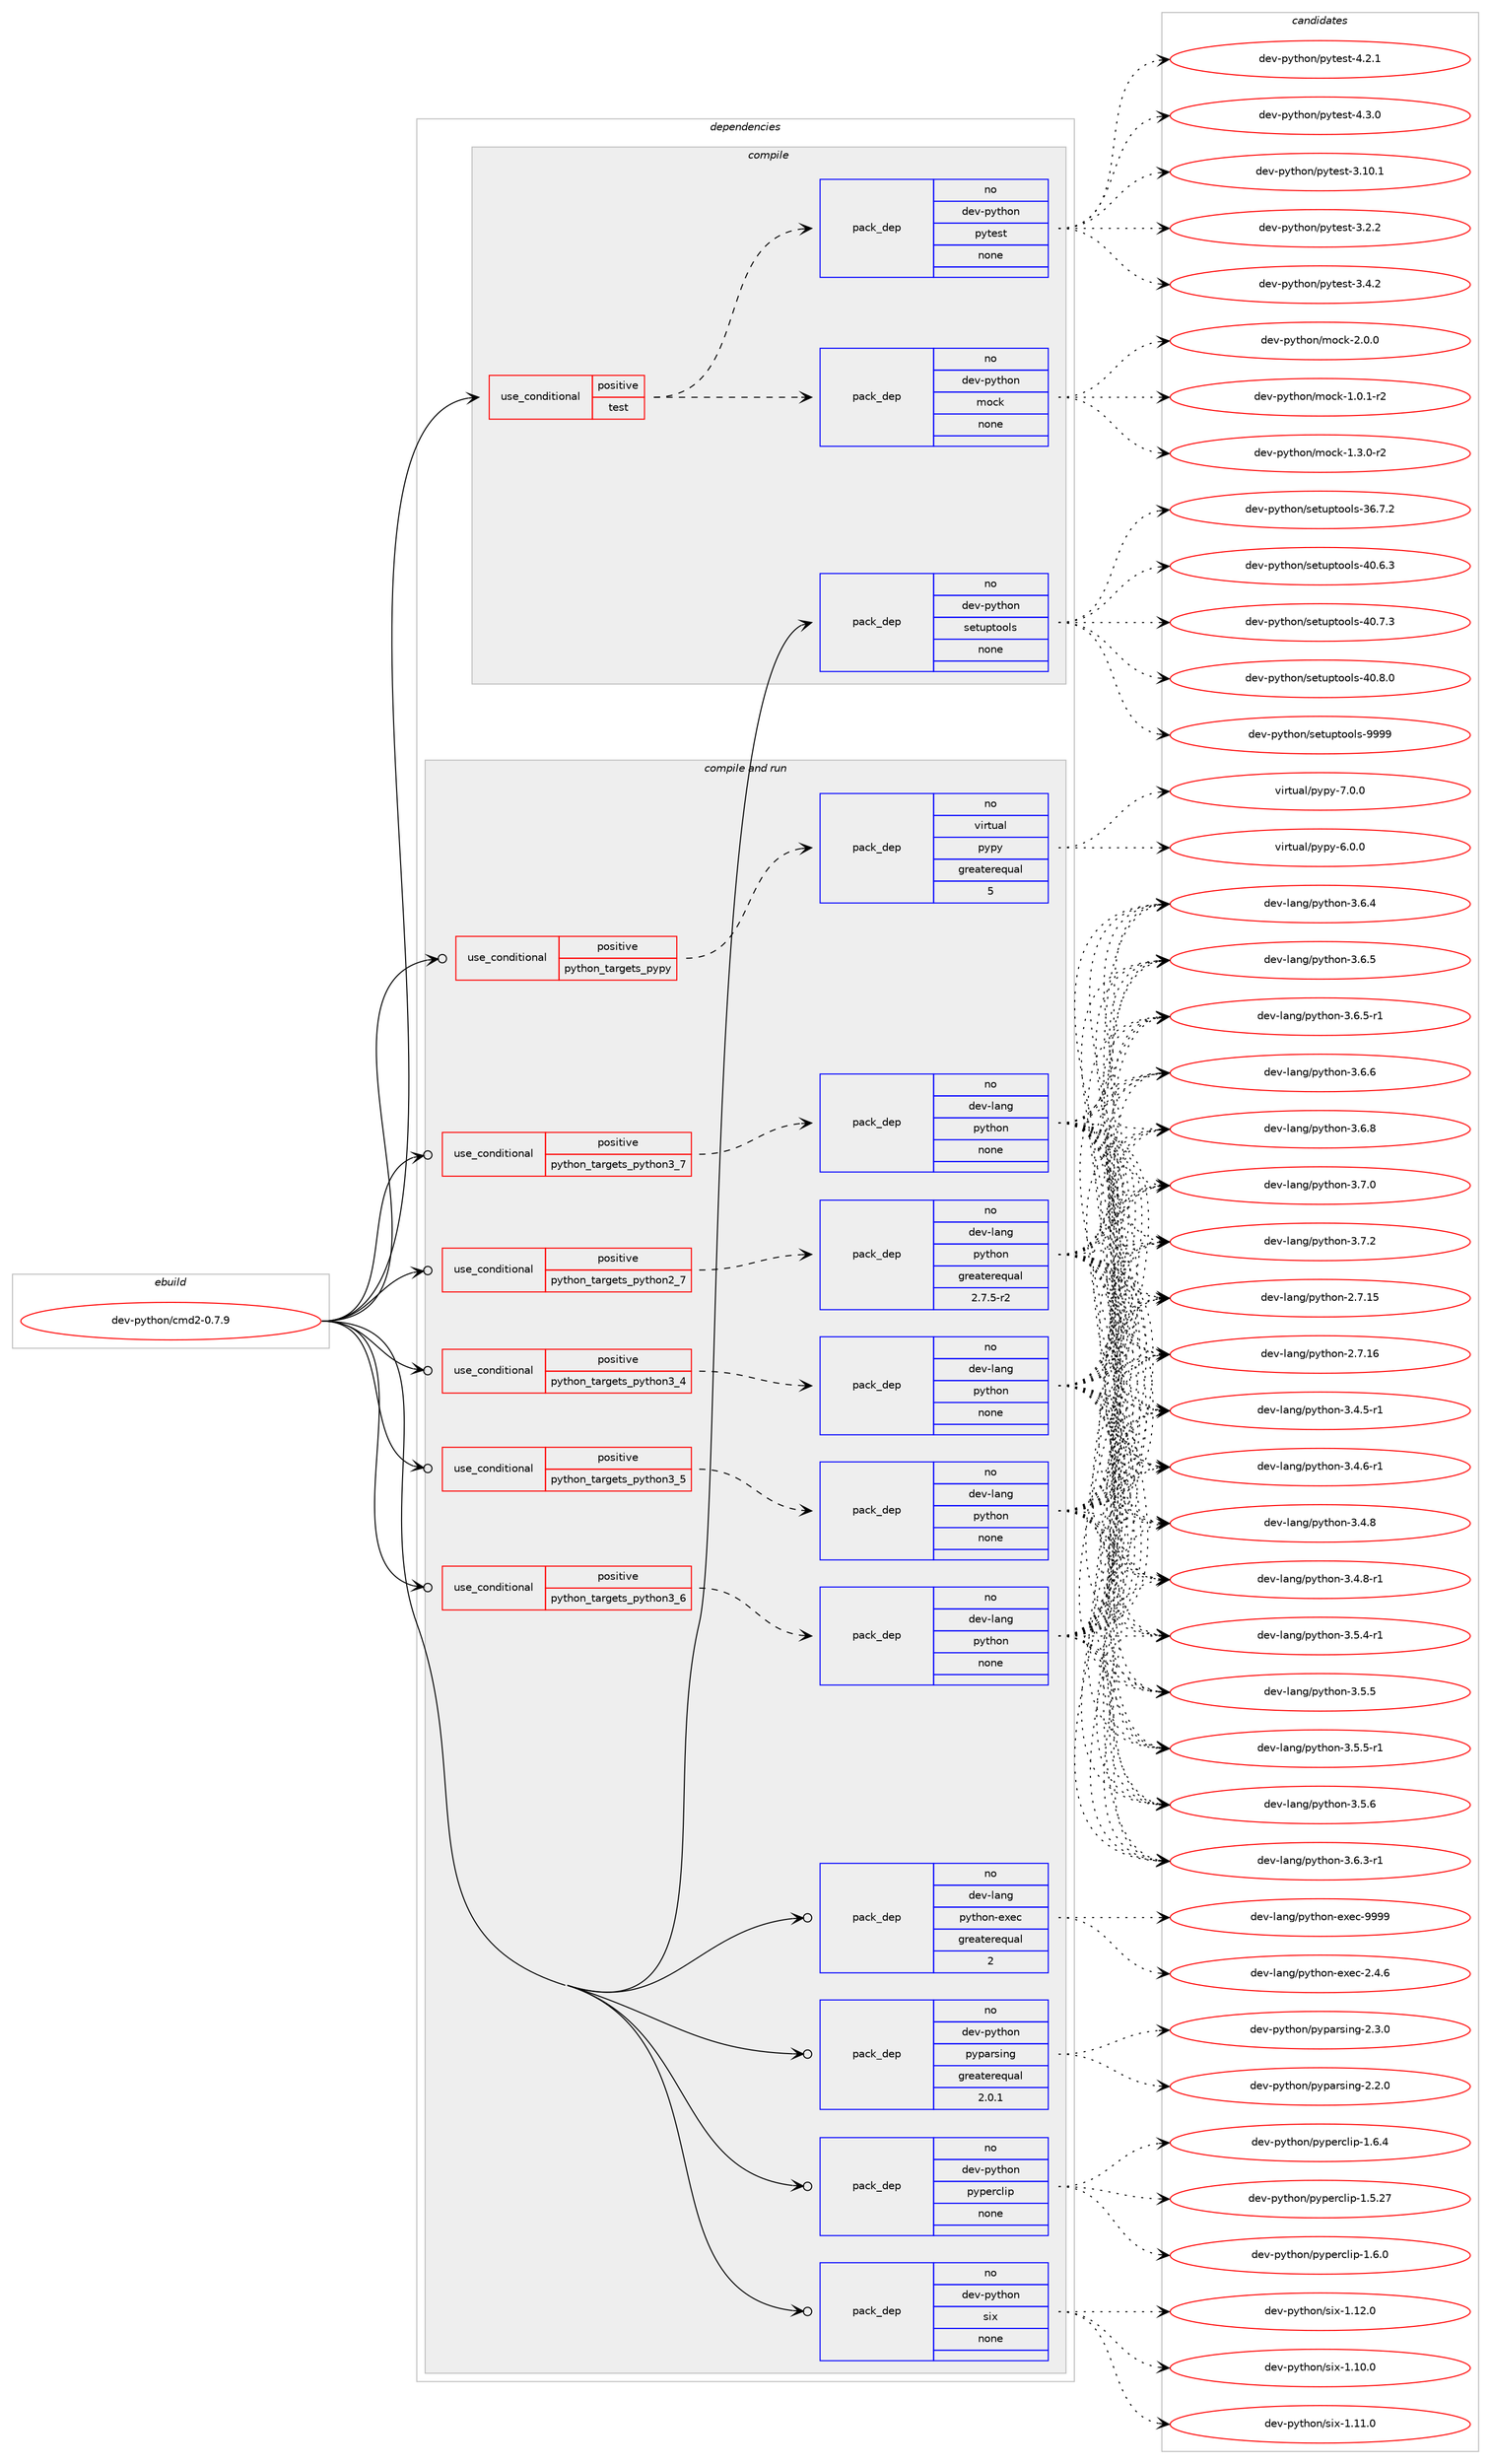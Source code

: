 digraph prolog {

# *************
# Graph options
# *************

newrank=true;
concentrate=true;
compound=true;
graph [rankdir=LR,fontname=Helvetica,fontsize=10,ranksep=1.5];#, ranksep=2.5, nodesep=0.2];
edge  [arrowhead=vee];
node  [fontname=Helvetica,fontsize=10];

# **********
# The ebuild
# **********

subgraph cluster_leftcol {
color=gray;
rank=same;
label=<<i>ebuild</i>>;
id [label="dev-python/cmd2-0.7.9", color=red, width=4, href="../dev-python/cmd2-0.7.9.svg"];
}

# ****************
# The dependencies
# ****************

subgraph cluster_midcol {
color=gray;
label=<<i>dependencies</i>>;
subgraph cluster_compile {
fillcolor="#eeeeee";
style=filled;
label=<<i>compile</i>>;
subgraph cond372517 {
dependency1403773 [label=<<TABLE BORDER="0" CELLBORDER="1" CELLSPACING="0" CELLPADDING="4"><TR><TD ROWSPAN="3" CELLPADDING="10">use_conditional</TD></TR><TR><TD>positive</TD></TR><TR><TD>test</TD></TR></TABLE>>, shape=none, color=red];
subgraph pack1008021 {
dependency1403774 [label=<<TABLE BORDER="0" CELLBORDER="1" CELLSPACING="0" CELLPADDING="4" WIDTH="220"><TR><TD ROWSPAN="6" CELLPADDING="30">pack_dep</TD></TR><TR><TD WIDTH="110">no</TD></TR><TR><TD>dev-python</TD></TR><TR><TD>mock</TD></TR><TR><TD>none</TD></TR><TR><TD></TD></TR></TABLE>>, shape=none, color=blue];
}
dependency1403773:e -> dependency1403774:w [weight=20,style="dashed",arrowhead="vee"];
subgraph pack1008022 {
dependency1403775 [label=<<TABLE BORDER="0" CELLBORDER="1" CELLSPACING="0" CELLPADDING="4" WIDTH="220"><TR><TD ROWSPAN="6" CELLPADDING="30">pack_dep</TD></TR><TR><TD WIDTH="110">no</TD></TR><TR><TD>dev-python</TD></TR><TR><TD>pytest</TD></TR><TR><TD>none</TD></TR><TR><TD></TD></TR></TABLE>>, shape=none, color=blue];
}
dependency1403773:e -> dependency1403775:w [weight=20,style="dashed",arrowhead="vee"];
}
id:e -> dependency1403773:w [weight=20,style="solid",arrowhead="vee"];
subgraph pack1008023 {
dependency1403776 [label=<<TABLE BORDER="0" CELLBORDER="1" CELLSPACING="0" CELLPADDING="4" WIDTH="220"><TR><TD ROWSPAN="6" CELLPADDING="30">pack_dep</TD></TR><TR><TD WIDTH="110">no</TD></TR><TR><TD>dev-python</TD></TR><TR><TD>setuptools</TD></TR><TR><TD>none</TD></TR><TR><TD></TD></TR></TABLE>>, shape=none, color=blue];
}
id:e -> dependency1403776:w [weight=20,style="solid",arrowhead="vee"];
}
subgraph cluster_compileandrun {
fillcolor="#eeeeee";
style=filled;
label=<<i>compile and run</i>>;
subgraph cond372518 {
dependency1403777 [label=<<TABLE BORDER="0" CELLBORDER="1" CELLSPACING="0" CELLPADDING="4"><TR><TD ROWSPAN="3" CELLPADDING="10">use_conditional</TD></TR><TR><TD>positive</TD></TR><TR><TD>python_targets_pypy</TD></TR></TABLE>>, shape=none, color=red];
subgraph pack1008024 {
dependency1403778 [label=<<TABLE BORDER="0" CELLBORDER="1" CELLSPACING="0" CELLPADDING="4" WIDTH="220"><TR><TD ROWSPAN="6" CELLPADDING="30">pack_dep</TD></TR><TR><TD WIDTH="110">no</TD></TR><TR><TD>virtual</TD></TR><TR><TD>pypy</TD></TR><TR><TD>greaterequal</TD></TR><TR><TD>5</TD></TR></TABLE>>, shape=none, color=blue];
}
dependency1403777:e -> dependency1403778:w [weight=20,style="dashed",arrowhead="vee"];
}
id:e -> dependency1403777:w [weight=20,style="solid",arrowhead="odotvee"];
subgraph cond372519 {
dependency1403779 [label=<<TABLE BORDER="0" CELLBORDER="1" CELLSPACING="0" CELLPADDING="4"><TR><TD ROWSPAN="3" CELLPADDING="10">use_conditional</TD></TR><TR><TD>positive</TD></TR><TR><TD>python_targets_python2_7</TD></TR></TABLE>>, shape=none, color=red];
subgraph pack1008025 {
dependency1403780 [label=<<TABLE BORDER="0" CELLBORDER="1" CELLSPACING="0" CELLPADDING="4" WIDTH="220"><TR><TD ROWSPAN="6" CELLPADDING="30">pack_dep</TD></TR><TR><TD WIDTH="110">no</TD></TR><TR><TD>dev-lang</TD></TR><TR><TD>python</TD></TR><TR><TD>greaterequal</TD></TR><TR><TD>2.7.5-r2</TD></TR></TABLE>>, shape=none, color=blue];
}
dependency1403779:e -> dependency1403780:w [weight=20,style="dashed",arrowhead="vee"];
}
id:e -> dependency1403779:w [weight=20,style="solid",arrowhead="odotvee"];
subgraph cond372520 {
dependency1403781 [label=<<TABLE BORDER="0" CELLBORDER="1" CELLSPACING="0" CELLPADDING="4"><TR><TD ROWSPAN="3" CELLPADDING="10">use_conditional</TD></TR><TR><TD>positive</TD></TR><TR><TD>python_targets_python3_4</TD></TR></TABLE>>, shape=none, color=red];
subgraph pack1008026 {
dependency1403782 [label=<<TABLE BORDER="0" CELLBORDER="1" CELLSPACING="0" CELLPADDING="4" WIDTH="220"><TR><TD ROWSPAN="6" CELLPADDING="30">pack_dep</TD></TR><TR><TD WIDTH="110">no</TD></TR><TR><TD>dev-lang</TD></TR><TR><TD>python</TD></TR><TR><TD>none</TD></TR><TR><TD></TD></TR></TABLE>>, shape=none, color=blue];
}
dependency1403781:e -> dependency1403782:w [weight=20,style="dashed",arrowhead="vee"];
}
id:e -> dependency1403781:w [weight=20,style="solid",arrowhead="odotvee"];
subgraph cond372521 {
dependency1403783 [label=<<TABLE BORDER="0" CELLBORDER="1" CELLSPACING="0" CELLPADDING="4"><TR><TD ROWSPAN="3" CELLPADDING="10">use_conditional</TD></TR><TR><TD>positive</TD></TR><TR><TD>python_targets_python3_5</TD></TR></TABLE>>, shape=none, color=red];
subgraph pack1008027 {
dependency1403784 [label=<<TABLE BORDER="0" CELLBORDER="1" CELLSPACING="0" CELLPADDING="4" WIDTH="220"><TR><TD ROWSPAN="6" CELLPADDING="30">pack_dep</TD></TR><TR><TD WIDTH="110">no</TD></TR><TR><TD>dev-lang</TD></TR><TR><TD>python</TD></TR><TR><TD>none</TD></TR><TR><TD></TD></TR></TABLE>>, shape=none, color=blue];
}
dependency1403783:e -> dependency1403784:w [weight=20,style="dashed",arrowhead="vee"];
}
id:e -> dependency1403783:w [weight=20,style="solid",arrowhead="odotvee"];
subgraph cond372522 {
dependency1403785 [label=<<TABLE BORDER="0" CELLBORDER="1" CELLSPACING="0" CELLPADDING="4"><TR><TD ROWSPAN="3" CELLPADDING="10">use_conditional</TD></TR><TR><TD>positive</TD></TR><TR><TD>python_targets_python3_6</TD></TR></TABLE>>, shape=none, color=red];
subgraph pack1008028 {
dependency1403786 [label=<<TABLE BORDER="0" CELLBORDER="1" CELLSPACING="0" CELLPADDING="4" WIDTH="220"><TR><TD ROWSPAN="6" CELLPADDING="30">pack_dep</TD></TR><TR><TD WIDTH="110">no</TD></TR><TR><TD>dev-lang</TD></TR><TR><TD>python</TD></TR><TR><TD>none</TD></TR><TR><TD></TD></TR></TABLE>>, shape=none, color=blue];
}
dependency1403785:e -> dependency1403786:w [weight=20,style="dashed",arrowhead="vee"];
}
id:e -> dependency1403785:w [weight=20,style="solid",arrowhead="odotvee"];
subgraph cond372523 {
dependency1403787 [label=<<TABLE BORDER="0" CELLBORDER="1" CELLSPACING="0" CELLPADDING="4"><TR><TD ROWSPAN="3" CELLPADDING="10">use_conditional</TD></TR><TR><TD>positive</TD></TR><TR><TD>python_targets_python3_7</TD></TR></TABLE>>, shape=none, color=red];
subgraph pack1008029 {
dependency1403788 [label=<<TABLE BORDER="0" CELLBORDER="1" CELLSPACING="0" CELLPADDING="4" WIDTH="220"><TR><TD ROWSPAN="6" CELLPADDING="30">pack_dep</TD></TR><TR><TD WIDTH="110">no</TD></TR><TR><TD>dev-lang</TD></TR><TR><TD>python</TD></TR><TR><TD>none</TD></TR><TR><TD></TD></TR></TABLE>>, shape=none, color=blue];
}
dependency1403787:e -> dependency1403788:w [weight=20,style="dashed",arrowhead="vee"];
}
id:e -> dependency1403787:w [weight=20,style="solid",arrowhead="odotvee"];
subgraph pack1008030 {
dependency1403789 [label=<<TABLE BORDER="0" CELLBORDER="1" CELLSPACING="0" CELLPADDING="4" WIDTH="220"><TR><TD ROWSPAN="6" CELLPADDING="30">pack_dep</TD></TR><TR><TD WIDTH="110">no</TD></TR><TR><TD>dev-lang</TD></TR><TR><TD>python-exec</TD></TR><TR><TD>greaterequal</TD></TR><TR><TD>2</TD></TR></TABLE>>, shape=none, color=blue];
}
id:e -> dependency1403789:w [weight=20,style="solid",arrowhead="odotvee"];
subgraph pack1008031 {
dependency1403790 [label=<<TABLE BORDER="0" CELLBORDER="1" CELLSPACING="0" CELLPADDING="4" WIDTH="220"><TR><TD ROWSPAN="6" CELLPADDING="30">pack_dep</TD></TR><TR><TD WIDTH="110">no</TD></TR><TR><TD>dev-python</TD></TR><TR><TD>pyparsing</TD></TR><TR><TD>greaterequal</TD></TR><TR><TD>2.0.1</TD></TR></TABLE>>, shape=none, color=blue];
}
id:e -> dependency1403790:w [weight=20,style="solid",arrowhead="odotvee"];
subgraph pack1008032 {
dependency1403791 [label=<<TABLE BORDER="0" CELLBORDER="1" CELLSPACING="0" CELLPADDING="4" WIDTH="220"><TR><TD ROWSPAN="6" CELLPADDING="30">pack_dep</TD></TR><TR><TD WIDTH="110">no</TD></TR><TR><TD>dev-python</TD></TR><TR><TD>pyperclip</TD></TR><TR><TD>none</TD></TR><TR><TD></TD></TR></TABLE>>, shape=none, color=blue];
}
id:e -> dependency1403791:w [weight=20,style="solid",arrowhead="odotvee"];
subgraph pack1008033 {
dependency1403792 [label=<<TABLE BORDER="0" CELLBORDER="1" CELLSPACING="0" CELLPADDING="4" WIDTH="220"><TR><TD ROWSPAN="6" CELLPADDING="30">pack_dep</TD></TR><TR><TD WIDTH="110">no</TD></TR><TR><TD>dev-python</TD></TR><TR><TD>six</TD></TR><TR><TD>none</TD></TR><TR><TD></TD></TR></TABLE>>, shape=none, color=blue];
}
id:e -> dependency1403792:w [weight=20,style="solid",arrowhead="odotvee"];
}
subgraph cluster_run {
fillcolor="#eeeeee";
style=filled;
label=<<i>run</i>>;
}
}

# **************
# The candidates
# **************

subgraph cluster_choices {
rank=same;
color=gray;
label=<<i>candidates</i>>;

subgraph choice1008021 {
color=black;
nodesep=1;
choice1001011184511212111610411111047109111991074549464846494511450 [label="dev-python/mock-1.0.1-r2", color=red, width=4,href="../dev-python/mock-1.0.1-r2.svg"];
choice1001011184511212111610411111047109111991074549465146484511450 [label="dev-python/mock-1.3.0-r2", color=red, width=4,href="../dev-python/mock-1.3.0-r2.svg"];
choice100101118451121211161041111104710911199107455046484648 [label="dev-python/mock-2.0.0", color=red, width=4,href="../dev-python/mock-2.0.0.svg"];
dependency1403774:e -> choice1001011184511212111610411111047109111991074549464846494511450:w [style=dotted,weight="100"];
dependency1403774:e -> choice1001011184511212111610411111047109111991074549465146484511450:w [style=dotted,weight="100"];
dependency1403774:e -> choice100101118451121211161041111104710911199107455046484648:w [style=dotted,weight="100"];
}
subgraph choice1008022 {
color=black;
nodesep=1;
choice100101118451121211161041111104711212111610111511645514649484649 [label="dev-python/pytest-3.10.1", color=red, width=4,href="../dev-python/pytest-3.10.1.svg"];
choice1001011184511212111610411111047112121116101115116455146504650 [label="dev-python/pytest-3.2.2", color=red, width=4,href="../dev-python/pytest-3.2.2.svg"];
choice1001011184511212111610411111047112121116101115116455146524650 [label="dev-python/pytest-3.4.2", color=red, width=4,href="../dev-python/pytest-3.4.2.svg"];
choice1001011184511212111610411111047112121116101115116455246504649 [label="dev-python/pytest-4.2.1", color=red, width=4,href="../dev-python/pytest-4.2.1.svg"];
choice1001011184511212111610411111047112121116101115116455246514648 [label="dev-python/pytest-4.3.0", color=red, width=4,href="../dev-python/pytest-4.3.0.svg"];
dependency1403775:e -> choice100101118451121211161041111104711212111610111511645514649484649:w [style=dotted,weight="100"];
dependency1403775:e -> choice1001011184511212111610411111047112121116101115116455146504650:w [style=dotted,weight="100"];
dependency1403775:e -> choice1001011184511212111610411111047112121116101115116455146524650:w [style=dotted,weight="100"];
dependency1403775:e -> choice1001011184511212111610411111047112121116101115116455246504649:w [style=dotted,weight="100"];
dependency1403775:e -> choice1001011184511212111610411111047112121116101115116455246514648:w [style=dotted,weight="100"];
}
subgraph choice1008023 {
color=black;
nodesep=1;
choice100101118451121211161041111104711510111611711211611111110811545515446554650 [label="dev-python/setuptools-36.7.2", color=red, width=4,href="../dev-python/setuptools-36.7.2.svg"];
choice100101118451121211161041111104711510111611711211611111110811545524846544651 [label="dev-python/setuptools-40.6.3", color=red, width=4,href="../dev-python/setuptools-40.6.3.svg"];
choice100101118451121211161041111104711510111611711211611111110811545524846554651 [label="dev-python/setuptools-40.7.3", color=red, width=4,href="../dev-python/setuptools-40.7.3.svg"];
choice100101118451121211161041111104711510111611711211611111110811545524846564648 [label="dev-python/setuptools-40.8.0", color=red, width=4,href="../dev-python/setuptools-40.8.0.svg"];
choice10010111845112121116104111110471151011161171121161111111081154557575757 [label="dev-python/setuptools-9999", color=red, width=4,href="../dev-python/setuptools-9999.svg"];
dependency1403776:e -> choice100101118451121211161041111104711510111611711211611111110811545515446554650:w [style=dotted,weight="100"];
dependency1403776:e -> choice100101118451121211161041111104711510111611711211611111110811545524846544651:w [style=dotted,weight="100"];
dependency1403776:e -> choice100101118451121211161041111104711510111611711211611111110811545524846554651:w [style=dotted,weight="100"];
dependency1403776:e -> choice100101118451121211161041111104711510111611711211611111110811545524846564648:w [style=dotted,weight="100"];
dependency1403776:e -> choice10010111845112121116104111110471151011161171121161111111081154557575757:w [style=dotted,weight="100"];
}
subgraph choice1008024 {
color=black;
nodesep=1;
choice1181051141161179710847112121112121455446484648 [label="virtual/pypy-6.0.0", color=red, width=4,href="../virtual/pypy-6.0.0.svg"];
choice1181051141161179710847112121112121455546484648 [label="virtual/pypy-7.0.0", color=red, width=4,href="../virtual/pypy-7.0.0.svg"];
dependency1403778:e -> choice1181051141161179710847112121112121455446484648:w [style=dotted,weight="100"];
dependency1403778:e -> choice1181051141161179710847112121112121455546484648:w [style=dotted,weight="100"];
}
subgraph choice1008025 {
color=black;
nodesep=1;
choice10010111845108971101034711212111610411111045504655464953 [label="dev-lang/python-2.7.15", color=red, width=4,href="../dev-lang/python-2.7.15.svg"];
choice10010111845108971101034711212111610411111045504655464954 [label="dev-lang/python-2.7.16", color=red, width=4,href="../dev-lang/python-2.7.16.svg"];
choice1001011184510897110103471121211161041111104551465246534511449 [label="dev-lang/python-3.4.5-r1", color=red, width=4,href="../dev-lang/python-3.4.5-r1.svg"];
choice1001011184510897110103471121211161041111104551465246544511449 [label="dev-lang/python-3.4.6-r1", color=red, width=4,href="../dev-lang/python-3.4.6-r1.svg"];
choice100101118451089711010347112121116104111110455146524656 [label="dev-lang/python-3.4.8", color=red, width=4,href="../dev-lang/python-3.4.8.svg"];
choice1001011184510897110103471121211161041111104551465246564511449 [label="dev-lang/python-3.4.8-r1", color=red, width=4,href="../dev-lang/python-3.4.8-r1.svg"];
choice1001011184510897110103471121211161041111104551465346524511449 [label="dev-lang/python-3.5.4-r1", color=red, width=4,href="../dev-lang/python-3.5.4-r1.svg"];
choice100101118451089711010347112121116104111110455146534653 [label="dev-lang/python-3.5.5", color=red, width=4,href="../dev-lang/python-3.5.5.svg"];
choice1001011184510897110103471121211161041111104551465346534511449 [label="dev-lang/python-3.5.5-r1", color=red, width=4,href="../dev-lang/python-3.5.5-r1.svg"];
choice100101118451089711010347112121116104111110455146534654 [label="dev-lang/python-3.5.6", color=red, width=4,href="../dev-lang/python-3.5.6.svg"];
choice1001011184510897110103471121211161041111104551465446514511449 [label="dev-lang/python-3.6.3-r1", color=red, width=4,href="../dev-lang/python-3.6.3-r1.svg"];
choice100101118451089711010347112121116104111110455146544652 [label="dev-lang/python-3.6.4", color=red, width=4,href="../dev-lang/python-3.6.4.svg"];
choice100101118451089711010347112121116104111110455146544653 [label="dev-lang/python-3.6.5", color=red, width=4,href="../dev-lang/python-3.6.5.svg"];
choice1001011184510897110103471121211161041111104551465446534511449 [label="dev-lang/python-3.6.5-r1", color=red, width=4,href="../dev-lang/python-3.6.5-r1.svg"];
choice100101118451089711010347112121116104111110455146544654 [label="dev-lang/python-3.6.6", color=red, width=4,href="../dev-lang/python-3.6.6.svg"];
choice100101118451089711010347112121116104111110455146544656 [label="dev-lang/python-3.6.8", color=red, width=4,href="../dev-lang/python-3.6.8.svg"];
choice100101118451089711010347112121116104111110455146554648 [label="dev-lang/python-3.7.0", color=red, width=4,href="../dev-lang/python-3.7.0.svg"];
choice100101118451089711010347112121116104111110455146554650 [label="dev-lang/python-3.7.2", color=red, width=4,href="../dev-lang/python-3.7.2.svg"];
dependency1403780:e -> choice10010111845108971101034711212111610411111045504655464953:w [style=dotted,weight="100"];
dependency1403780:e -> choice10010111845108971101034711212111610411111045504655464954:w [style=dotted,weight="100"];
dependency1403780:e -> choice1001011184510897110103471121211161041111104551465246534511449:w [style=dotted,weight="100"];
dependency1403780:e -> choice1001011184510897110103471121211161041111104551465246544511449:w [style=dotted,weight="100"];
dependency1403780:e -> choice100101118451089711010347112121116104111110455146524656:w [style=dotted,weight="100"];
dependency1403780:e -> choice1001011184510897110103471121211161041111104551465246564511449:w [style=dotted,weight="100"];
dependency1403780:e -> choice1001011184510897110103471121211161041111104551465346524511449:w [style=dotted,weight="100"];
dependency1403780:e -> choice100101118451089711010347112121116104111110455146534653:w [style=dotted,weight="100"];
dependency1403780:e -> choice1001011184510897110103471121211161041111104551465346534511449:w [style=dotted,weight="100"];
dependency1403780:e -> choice100101118451089711010347112121116104111110455146534654:w [style=dotted,weight="100"];
dependency1403780:e -> choice1001011184510897110103471121211161041111104551465446514511449:w [style=dotted,weight="100"];
dependency1403780:e -> choice100101118451089711010347112121116104111110455146544652:w [style=dotted,weight="100"];
dependency1403780:e -> choice100101118451089711010347112121116104111110455146544653:w [style=dotted,weight="100"];
dependency1403780:e -> choice1001011184510897110103471121211161041111104551465446534511449:w [style=dotted,weight="100"];
dependency1403780:e -> choice100101118451089711010347112121116104111110455146544654:w [style=dotted,weight="100"];
dependency1403780:e -> choice100101118451089711010347112121116104111110455146544656:w [style=dotted,weight="100"];
dependency1403780:e -> choice100101118451089711010347112121116104111110455146554648:w [style=dotted,weight="100"];
dependency1403780:e -> choice100101118451089711010347112121116104111110455146554650:w [style=dotted,weight="100"];
}
subgraph choice1008026 {
color=black;
nodesep=1;
choice10010111845108971101034711212111610411111045504655464953 [label="dev-lang/python-2.7.15", color=red, width=4,href="../dev-lang/python-2.7.15.svg"];
choice10010111845108971101034711212111610411111045504655464954 [label="dev-lang/python-2.7.16", color=red, width=4,href="../dev-lang/python-2.7.16.svg"];
choice1001011184510897110103471121211161041111104551465246534511449 [label="dev-lang/python-3.4.5-r1", color=red, width=4,href="../dev-lang/python-3.4.5-r1.svg"];
choice1001011184510897110103471121211161041111104551465246544511449 [label="dev-lang/python-3.4.6-r1", color=red, width=4,href="../dev-lang/python-3.4.6-r1.svg"];
choice100101118451089711010347112121116104111110455146524656 [label="dev-lang/python-3.4.8", color=red, width=4,href="../dev-lang/python-3.4.8.svg"];
choice1001011184510897110103471121211161041111104551465246564511449 [label="dev-lang/python-3.4.8-r1", color=red, width=4,href="../dev-lang/python-3.4.8-r1.svg"];
choice1001011184510897110103471121211161041111104551465346524511449 [label="dev-lang/python-3.5.4-r1", color=red, width=4,href="../dev-lang/python-3.5.4-r1.svg"];
choice100101118451089711010347112121116104111110455146534653 [label="dev-lang/python-3.5.5", color=red, width=4,href="../dev-lang/python-3.5.5.svg"];
choice1001011184510897110103471121211161041111104551465346534511449 [label="dev-lang/python-3.5.5-r1", color=red, width=4,href="../dev-lang/python-3.5.5-r1.svg"];
choice100101118451089711010347112121116104111110455146534654 [label="dev-lang/python-3.5.6", color=red, width=4,href="../dev-lang/python-3.5.6.svg"];
choice1001011184510897110103471121211161041111104551465446514511449 [label="dev-lang/python-3.6.3-r1", color=red, width=4,href="../dev-lang/python-3.6.3-r1.svg"];
choice100101118451089711010347112121116104111110455146544652 [label="dev-lang/python-3.6.4", color=red, width=4,href="../dev-lang/python-3.6.4.svg"];
choice100101118451089711010347112121116104111110455146544653 [label="dev-lang/python-3.6.5", color=red, width=4,href="../dev-lang/python-3.6.5.svg"];
choice1001011184510897110103471121211161041111104551465446534511449 [label="dev-lang/python-3.6.5-r1", color=red, width=4,href="../dev-lang/python-3.6.5-r1.svg"];
choice100101118451089711010347112121116104111110455146544654 [label="dev-lang/python-3.6.6", color=red, width=4,href="../dev-lang/python-3.6.6.svg"];
choice100101118451089711010347112121116104111110455146544656 [label="dev-lang/python-3.6.8", color=red, width=4,href="../dev-lang/python-3.6.8.svg"];
choice100101118451089711010347112121116104111110455146554648 [label="dev-lang/python-3.7.0", color=red, width=4,href="../dev-lang/python-3.7.0.svg"];
choice100101118451089711010347112121116104111110455146554650 [label="dev-lang/python-3.7.2", color=red, width=4,href="../dev-lang/python-3.7.2.svg"];
dependency1403782:e -> choice10010111845108971101034711212111610411111045504655464953:w [style=dotted,weight="100"];
dependency1403782:e -> choice10010111845108971101034711212111610411111045504655464954:w [style=dotted,weight="100"];
dependency1403782:e -> choice1001011184510897110103471121211161041111104551465246534511449:w [style=dotted,weight="100"];
dependency1403782:e -> choice1001011184510897110103471121211161041111104551465246544511449:w [style=dotted,weight="100"];
dependency1403782:e -> choice100101118451089711010347112121116104111110455146524656:w [style=dotted,weight="100"];
dependency1403782:e -> choice1001011184510897110103471121211161041111104551465246564511449:w [style=dotted,weight="100"];
dependency1403782:e -> choice1001011184510897110103471121211161041111104551465346524511449:w [style=dotted,weight="100"];
dependency1403782:e -> choice100101118451089711010347112121116104111110455146534653:w [style=dotted,weight="100"];
dependency1403782:e -> choice1001011184510897110103471121211161041111104551465346534511449:w [style=dotted,weight="100"];
dependency1403782:e -> choice100101118451089711010347112121116104111110455146534654:w [style=dotted,weight="100"];
dependency1403782:e -> choice1001011184510897110103471121211161041111104551465446514511449:w [style=dotted,weight="100"];
dependency1403782:e -> choice100101118451089711010347112121116104111110455146544652:w [style=dotted,weight="100"];
dependency1403782:e -> choice100101118451089711010347112121116104111110455146544653:w [style=dotted,weight="100"];
dependency1403782:e -> choice1001011184510897110103471121211161041111104551465446534511449:w [style=dotted,weight="100"];
dependency1403782:e -> choice100101118451089711010347112121116104111110455146544654:w [style=dotted,weight="100"];
dependency1403782:e -> choice100101118451089711010347112121116104111110455146544656:w [style=dotted,weight="100"];
dependency1403782:e -> choice100101118451089711010347112121116104111110455146554648:w [style=dotted,weight="100"];
dependency1403782:e -> choice100101118451089711010347112121116104111110455146554650:w [style=dotted,weight="100"];
}
subgraph choice1008027 {
color=black;
nodesep=1;
choice10010111845108971101034711212111610411111045504655464953 [label="dev-lang/python-2.7.15", color=red, width=4,href="../dev-lang/python-2.7.15.svg"];
choice10010111845108971101034711212111610411111045504655464954 [label="dev-lang/python-2.7.16", color=red, width=4,href="../dev-lang/python-2.7.16.svg"];
choice1001011184510897110103471121211161041111104551465246534511449 [label="dev-lang/python-3.4.5-r1", color=red, width=4,href="../dev-lang/python-3.4.5-r1.svg"];
choice1001011184510897110103471121211161041111104551465246544511449 [label="dev-lang/python-3.4.6-r1", color=red, width=4,href="../dev-lang/python-3.4.6-r1.svg"];
choice100101118451089711010347112121116104111110455146524656 [label="dev-lang/python-3.4.8", color=red, width=4,href="../dev-lang/python-3.4.8.svg"];
choice1001011184510897110103471121211161041111104551465246564511449 [label="dev-lang/python-3.4.8-r1", color=red, width=4,href="../dev-lang/python-3.4.8-r1.svg"];
choice1001011184510897110103471121211161041111104551465346524511449 [label="dev-lang/python-3.5.4-r1", color=red, width=4,href="../dev-lang/python-3.5.4-r1.svg"];
choice100101118451089711010347112121116104111110455146534653 [label="dev-lang/python-3.5.5", color=red, width=4,href="../dev-lang/python-3.5.5.svg"];
choice1001011184510897110103471121211161041111104551465346534511449 [label="dev-lang/python-3.5.5-r1", color=red, width=4,href="../dev-lang/python-3.5.5-r1.svg"];
choice100101118451089711010347112121116104111110455146534654 [label="dev-lang/python-3.5.6", color=red, width=4,href="../dev-lang/python-3.5.6.svg"];
choice1001011184510897110103471121211161041111104551465446514511449 [label="dev-lang/python-3.6.3-r1", color=red, width=4,href="../dev-lang/python-3.6.3-r1.svg"];
choice100101118451089711010347112121116104111110455146544652 [label="dev-lang/python-3.6.4", color=red, width=4,href="../dev-lang/python-3.6.4.svg"];
choice100101118451089711010347112121116104111110455146544653 [label="dev-lang/python-3.6.5", color=red, width=4,href="../dev-lang/python-3.6.5.svg"];
choice1001011184510897110103471121211161041111104551465446534511449 [label="dev-lang/python-3.6.5-r1", color=red, width=4,href="../dev-lang/python-3.6.5-r1.svg"];
choice100101118451089711010347112121116104111110455146544654 [label="dev-lang/python-3.6.6", color=red, width=4,href="../dev-lang/python-3.6.6.svg"];
choice100101118451089711010347112121116104111110455146544656 [label="dev-lang/python-3.6.8", color=red, width=4,href="../dev-lang/python-3.6.8.svg"];
choice100101118451089711010347112121116104111110455146554648 [label="dev-lang/python-3.7.0", color=red, width=4,href="../dev-lang/python-3.7.0.svg"];
choice100101118451089711010347112121116104111110455146554650 [label="dev-lang/python-3.7.2", color=red, width=4,href="../dev-lang/python-3.7.2.svg"];
dependency1403784:e -> choice10010111845108971101034711212111610411111045504655464953:w [style=dotted,weight="100"];
dependency1403784:e -> choice10010111845108971101034711212111610411111045504655464954:w [style=dotted,weight="100"];
dependency1403784:e -> choice1001011184510897110103471121211161041111104551465246534511449:w [style=dotted,weight="100"];
dependency1403784:e -> choice1001011184510897110103471121211161041111104551465246544511449:w [style=dotted,weight="100"];
dependency1403784:e -> choice100101118451089711010347112121116104111110455146524656:w [style=dotted,weight="100"];
dependency1403784:e -> choice1001011184510897110103471121211161041111104551465246564511449:w [style=dotted,weight="100"];
dependency1403784:e -> choice1001011184510897110103471121211161041111104551465346524511449:w [style=dotted,weight="100"];
dependency1403784:e -> choice100101118451089711010347112121116104111110455146534653:w [style=dotted,weight="100"];
dependency1403784:e -> choice1001011184510897110103471121211161041111104551465346534511449:w [style=dotted,weight="100"];
dependency1403784:e -> choice100101118451089711010347112121116104111110455146534654:w [style=dotted,weight="100"];
dependency1403784:e -> choice1001011184510897110103471121211161041111104551465446514511449:w [style=dotted,weight="100"];
dependency1403784:e -> choice100101118451089711010347112121116104111110455146544652:w [style=dotted,weight="100"];
dependency1403784:e -> choice100101118451089711010347112121116104111110455146544653:w [style=dotted,weight="100"];
dependency1403784:e -> choice1001011184510897110103471121211161041111104551465446534511449:w [style=dotted,weight="100"];
dependency1403784:e -> choice100101118451089711010347112121116104111110455146544654:w [style=dotted,weight="100"];
dependency1403784:e -> choice100101118451089711010347112121116104111110455146544656:w [style=dotted,weight="100"];
dependency1403784:e -> choice100101118451089711010347112121116104111110455146554648:w [style=dotted,weight="100"];
dependency1403784:e -> choice100101118451089711010347112121116104111110455146554650:w [style=dotted,weight="100"];
}
subgraph choice1008028 {
color=black;
nodesep=1;
choice10010111845108971101034711212111610411111045504655464953 [label="dev-lang/python-2.7.15", color=red, width=4,href="../dev-lang/python-2.7.15.svg"];
choice10010111845108971101034711212111610411111045504655464954 [label="dev-lang/python-2.7.16", color=red, width=4,href="../dev-lang/python-2.7.16.svg"];
choice1001011184510897110103471121211161041111104551465246534511449 [label="dev-lang/python-3.4.5-r1", color=red, width=4,href="../dev-lang/python-3.4.5-r1.svg"];
choice1001011184510897110103471121211161041111104551465246544511449 [label="dev-lang/python-3.4.6-r1", color=red, width=4,href="../dev-lang/python-3.4.6-r1.svg"];
choice100101118451089711010347112121116104111110455146524656 [label="dev-lang/python-3.4.8", color=red, width=4,href="../dev-lang/python-3.4.8.svg"];
choice1001011184510897110103471121211161041111104551465246564511449 [label="dev-lang/python-3.4.8-r1", color=red, width=4,href="../dev-lang/python-3.4.8-r1.svg"];
choice1001011184510897110103471121211161041111104551465346524511449 [label="dev-lang/python-3.5.4-r1", color=red, width=4,href="../dev-lang/python-3.5.4-r1.svg"];
choice100101118451089711010347112121116104111110455146534653 [label="dev-lang/python-3.5.5", color=red, width=4,href="../dev-lang/python-3.5.5.svg"];
choice1001011184510897110103471121211161041111104551465346534511449 [label="dev-lang/python-3.5.5-r1", color=red, width=4,href="../dev-lang/python-3.5.5-r1.svg"];
choice100101118451089711010347112121116104111110455146534654 [label="dev-lang/python-3.5.6", color=red, width=4,href="../dev-lang/python-3.5.6.svg"];
choice1001011184510897110103471121211161041111104551465446514511449 [label="dev-lang/python-3.6.3-r1", color=red, width=4,href="../dev-lang/python-3.6.3-r1.svg"];
choice100101118451089711010347112121116104111110455146544652 [label="dev-lang/python-3.6.4", color=red, width=4,href="../dev-lang/python-3.6.4.svg"];
choice100101118451089711010347112121116104111110455146544653 [label="dev-lang/python-3.6.5", color=red, width=4,href="../dev-lang/python-3.6.5.svg"];
choice1001011184510897110103471121211161041111104551465446534511449 [label="dev-lang/python-3.6.5-r1", color=red, width=4,href="../dev-lang/python-3.6.5-r1.svg"];
choice100101118451089711010347112121116104111110455146544654 [label="dev-lang/python-3.6.6", color=red, width=4,href="../dev-lang/python-3.6.6.svg"];
choice100101118451089711010347112121116104111110455146544656 [label="dev-lang/python-3.6.8", color=red, width=4,href="../dev-lang/python-3.6.8.svg"];
choice100101118451089711010347112121116104111110455146554648 [label="dev-lang/python-3.7.0", color=red, width=4,href="../dev-lang/python-3.7.0.svg"];
choice100101118451089711010347112121116104111110455146554650 [label="dev-lang/python-3.7.2", color=red, width=4,href="../dev-lang/python-3.7.2.svg"];
dependency1403786:e -> choice10010111845108971101034711212111610411111045504655464953:w [style=dotted,weight="100"];
dependency1403786:e -> choice10010111845108971101034711212111610411111045504655464954:w [style=dotted,weight="100"];
dependency1403786:e -> choice1001011184510897110103471121211161041111104551465246534511449:w [style=dotted,weight="100"];
dependency1403786:e -> choice1001011184510897110103471121211161041111104551465246544511449:w [style=dotted,weight="100"];
dependency1403786:e -> choice100101118451089711010347112121116104111110455146524656:w [style=dotted,weight="100"];
dependency1403786:e -> choice1001011184510897110103471121211161041111104551465246564511449:w [style=dotted,weight="100"];
dependency1403786:e -> choice1001011184510897110103471121211161041111104551465346524511449:w [style=dotted,weight="100"];
dependency1403786:e -> choice100101118451089711010347112121116104111110455146534653:w [style=dotted,weight="100"];
dependency1403786:e -> choice1001011184510897110103471121211161041111104551465346534511449:w [style=dotted,weight="100"];
dependency1403786:e -> choice100101118451089711010347112121116104111110455146534654:w [style=dotted,weight="100"];
dependency1403786:e -> choice1001011184510897110103471121211161041111104551465446514511449:w [style=dotted,weight="100"];
dependency1403786:e -> choice100101118451089711010347112121116104111110455146544652:w [style=dotted,weight="100"];
dependency1403786:e -> choice100101118451089711010347112121116104111110455146544653:w [style=dotted,weight="100"];
dependency1403786:e -> choice1001011184510897110103471121211161041111104551465446534511449:w [style=dotted,weight="100"];
dependency1403786:e -> choice100101118451089711010347112121116104111110455146544654:w [style=dotted,weight="100"];
dependency1403786:e -> choice100101118451089711010347112121116104111110455146544656:w [style=dotted,weight="100"];
dependency1403786:e -> choice100101118451089711010347112121116104111110455146554648:w [style=dotted,weight="100"];
dependency1403786:e -> choice100101118451089711010347112121116104111110455146554650:w [style=dotted,weight="100"];
}
subgraph choice1008029 {
color=black;
nodesep=1;
choice10010111845108971101034711212111610411111045504655464953 [label="dev-lang/python-2.7.15", color=red, width=4,href="../dev-lang/python-2.7.15.svg"];
choice10010111845108971101034711212111610411111045504655464954 [label="dev-lang/python-2.7.16", color=red, width=4,href="../dev-lang/python-2.7.16.svg"];
choice1001011184510897110103471121211161041111104551465246534511449 [label="dev-lang/python-3.4.5-r1", color=red, width=4,href="../dev-lang/python-3.4.5-r1.svg"];
choice1001011184510897110103471121211161041111104551465246544511449 [label="dev-lang/python-3.4.6-r1", color=red, width=4,href="../dev-lang/python-3.4.6-r1.svg"];
choice100101118451089711010347112121116104111110455146524656 [label="dev-lang/python-3.4.8", color=red, width=4,href="../dev-lang/python-3.4.8.svg"];
choice1001011184510897110103471121211161041111104551465246564511449 [label="dev-lang/python-3.4.8-r1", color=red, width=4,href="../dev-lang/python-3.4.8-r1.svg"];
choice1001011184510897110103471121211161041111104551465346524511449 [label="dev-lang/python-3.5.4-r1", color=red, width=4,href="../dev-lang/python-3.5.4-r1.svg"];
choice100101118451089711010347112121116104111110455146534653 [label="dev-lang/python-3.5.5", color=red, width=4,href="../dev-lang/python-3.5.5.svg"];
choice1001011184510897110103471121211161041111104551465346534511449 [label="dev-lang/python-3.5.5-r1", color=red, width=4,href="../dev-lang/python-3.5.5-r1.svg"];
choice100101118451089711010347112121116104111110455146534654 [label="dev-lang/python-3.5.6", color=red, width=4,href="../dev-lang/python-3.5.6.svg"];
choice1001011184510897110103471121211161041111104551465446514511449 [label="dev-lang/python-3.6.3-r1", color=red, width=4,href="../dev-lang/python-3.6.3-r1.svg"];
choice100101118451089711010347112121116104111110455146544652 [label="dev-lang/python-3.6.4", color=red, width=4,href="../dev-lang/python-3.6.4.svg"];
choice100101118451089711010347112121116104111110455146544653 [label="dev-lang/python-3.6.5", color=red, width=4,href="../dev-lang/python-3.6.5.svg"];
choice1001011184510897110103471121211161041111104551465446534511449 [label="dev-lang/python-3.6.5-r1", color=red, width=4,href="../dev-lang/python-3.6.5-r1.svg"];
choice100101118451089711010347112121116104111110455146544654 [label="dev-lang/python-3.6.6", color=red, width=4,href="../dev-lang/python-3.6.6.svg"];
choice100101118451089711010347112121116104111110455146544656 [label="dev-lang/python-3.6.8", color=red, width=4,href="../dev-lang/python-3.6.8.svg"];
choice100101118451089711010347112121116104111110455146554648 [label="dev-lang/python-3.7.0", color=red, width=4,href="../dev-lang/python-3.7.0.svg"];
choice100101118451089711010347112121116104111110455146554650 [label="dev-lang/python-3.7.2", color=red, width=4,href="../dev-lang/python-3.7.2.svg"];
dependency1403788:e -> choice10010111845108971101034711212111610411111045504655464953:w [style=dotted,weight="100"];
dependency1403788:e -> choice10010111845108971101034711212111610411111045504655464954:w [style=dotted,weight="100"];
dependency1403788:e -> choice1001011184510897110103471121211161041111104551465246534511449:w [style=dotted,weight="100"];
dependency1403788:e -> choice1001011184510897110103471121211161041111104551465246544511449:w [style=dotted,weight="100"];
dependency1403788:e -> choice100101118451089711010347112121116104111110455146524656:w [style=dotted,weight="100"];
dependency1403788:e -> choice1001011184510897110103471121211161041111104551465246564511449:w [style=dotted,weight="100"];
dependency1403788:e -> choice1001011184510897110103471121211161041111104551465346524511449:w [style=dotted,weight="100"];
dependency1403788:e -> choice100101118451089711010347112121116104111110455146534653:w [style=dotted,weight="100"];
dependency1403788:e -> choice1001011184510897110103471121211161041111104551465346534511449:w [style=dotted,weight="100"];
dependency1403788:e -> choice100101118451089711010347112121116104111110455146534654:w [style=dotted,weight="100"];
dependency1403788:e -> choice1001011184510897110103471121211161041111104551465446514511449:w [style=dotted,weight="100"];
dependency1403788:e -> choice100101118451089711010347112121116104111110455146544652:w [style=dotted,weight="100"];
dependency1403788:e -> choice100101118451089711010347112121116104111110455146544653:w [style=dotted,weight="100"];
dependency1403788:e -> choice1001011184510897110103471121211161041111104551465446534511449:w [style=dotted,weight="100"];
dependency1403788:e -> choice100101118451089711010347112121116104111110455146544654:w [style=dotted,weight="100"];
dependency1403788:e -> choice100101118451089711010347112121116104111110455146544656:w [style=dotted,weight="100"];
dependency1403788:e -> choice100101118451089711010347112121116104111110455146554648:w [style=dotted,weight="100"];
dependency1403788:e -> choice100101118451089711010347112121116104111110455146554650:w [style=dotted,weight="100"];
}
subgraph choice1008030 {
color=black;
nodesep=1;
choice1001011184510897110103471121211161041111104510112010199455046524654 [label="dev-lang/python-exec-2.4.6", color=red, width=4,href="../dev-lang/python-exec-2.4.6.svg"];
choice10010111845108971101034711212111610411111045101120101994557575757 [label="dev-lang/python-exec-9999", color=red, width=4,href="../dev-lang/python-exec-9999.svg"];
dependency1403789:e -> choice1001011184510897110103471121211161041111104510112010199455046524654:w [style=dotted,weight="100"];
dependency1403789:e -> choice10010111845108971101034711212111610411111045101120101994557575757:w [style=dotted,weight="100"];
}
subgraph choice1008031 {
color=black;
nodesep=1;
choice100101118451121211161041111104711212111297114115105110103455046504648 [label="dev-python/pyparsing-2.2.0", color=red, width=4,href="../dev-python/pyparsing-2.2.0.svg"];
choice100101118451121211161041111104711212111297114115105110103455046514648 [label="dev-python/pyparsing-2.3.0", color=red, width=4,href="../dev-python/pyparsing-2.3.0.svg"];
dependency1403790:e -> choice100101118451121211161041111104711212111297114115105110103455046504648:w [style=dotted,weight="100"];
dependency1403790:e -> choice100101118451121211161041111104711212111297114115105110103455046514648:w [style=dotted,weight="100"];
}
subgraph choice1008032 {
color=black;
nodesep=1;
choice10010111845112121116104111110471121211121011149910810511245494653465055 [label="dev-python/pyperclip-1.5.27", color=red, width=4,href="../dev-python/pyperclip-1.5.27.svg"];
choice100101118451121211161041111104711212111210111499108105112454946544648 [label="dev-python/pyperclip-1.6.0", color=red, width=4,href="../dev-python/pyperclip-1.6.0.svg"];
choice100101118451121211161041111104711212111210111499108105112454946544652 [label="dev-python/pyperclip-1.6.4", color=red, width=4,href="../dev-python/pyperclip-1.6.4.svg"];
dependency1403791:e -> choice10010111845112121116104111110471121211121011149910810511245494653465055:w [style=dotted,weight="100"];
dependency1403791:e -> choice100101118451121211161041111104711212111210111499108105112454946544648:w [style=dotted,weight="100"];
dependency1403791:e -> choice100101118451121211161041111104711212111210111499108105112454946544652:w [style=dotted,weight="100"];
}
subgraph choice1008033 {
color=black;
nodesep=1;
choice100101118451121211161041111104711510512045494649484648 [label="dev-python/six-1.10.0", color=red, width=4,href="../dev-python/six-1.10.0.svg"];
choice100101118451121211161041111104711510512045494649494648 [label="dev-python/six-1.11.0", color=red, width=4,href="../dev-python/six-1.11.0.svg"];
choice100101118451121211161041111104711510512045494649504648 [label="dev-python/six-1.12.0", color=red, width=4,href="../dev-python/six-1.12.0.svg"];
dependency1403792:e -> choice100101118451121211161041111104711510512045494649484648:w [style=dotted,weight="100"];
dependency1403792:e -> choice100101118451121211161041111104711510512045494649494648:w [style=dotted,weight="100"];
dependency1403792:e -> choice100101118451121211161041111104711510512045494649504648:w [style=dotted,weight="100"];
}
}

}

